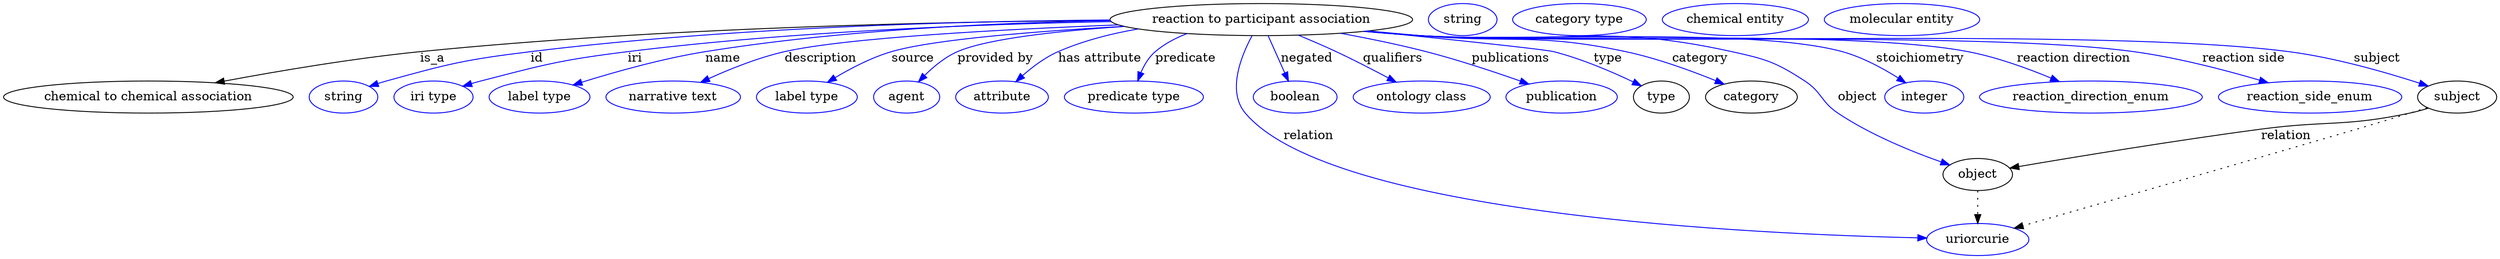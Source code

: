 digraph {
	graph [bb="0,0,2794.7,283"];
	node [label="\N"];
	"reaction to participant association"	[height=0.5,
		label="reaction to participant association",
		pos="1411.5,265",
		width=4.7121];
	"chemical to chemical association"	[height=0.5,
		pos="162.49,178",
		width=4.5135];
	"reaction to participant association" -> "chemical to chemical association"	[label=is_a,
		lp="481.49,221.5",
		pos="e,237.66,194.02 1241.8,264.1 1052.5,262.73 737.35,256.02 467.49,229 392.76,221.52 308.58,207.27 247.62,195.9"];
	id	[color=blue,
		height=0.5,
		label=string,
		pos="381.49,178",
		width=1.0652];
	"reaction to participant association" -> id	[color=blue,
		label=id,
		lp="598.49,221.5",
		pos="e,410.47,190 1241.6,264.57 1075.3,263.29 815.13,256.38 591.49,229 518.55,220.07 500.29,215.65 429.49,196 426.38,195.14 423.18,194.17 \
419.98,193.16",
		style=solid];
	iri	[color=blue,
		height=0.5,
		label="iri type",
		pos="482.49,178",
		width=1.2277];
	"reaction to participant association" -> iri	[color=blue,
		label=iri,
		lp="708.49,221.5",
		pos="e,515.4,190.19 1243.2,262.73 1098.7,259.96 885.23,251.89 700.49,229 626.27,219.8 607.87,214.78 535.49,196 532.11,195.12 528.63,194.16 \
525.15,193.14",
		style=solid];
	name	[color=blue,
		height=0.5,
		label="label type",
		pos="601.49,178",
		width=1.5707];
	"reaction to participant association" -> name	[color=blue,
		label=name,
		lp="807.49,221.5",
		pos="e,639.1,191.57 1242,263.92 1115.9,261.58 940.01,253.51 787.49,229 739.45,221.28 685.93,206.19 648.68,194.59",
		style=solid];
	description	[color=blue,
		height=0.5,
		label="narrative text",
		pos="751.49,178",
		width=2.0943];
	"reaction to participant association" -> description	[color=blue,
		label=description,
		lp="916.99,221.5",
		pos="e,782.2,194.46 1251.2,259.06 1120,253.98 945.25,244.59 876.49,229 847,222.32 815.41,209.63 791.36,198.7",
		style=solid];
	source	[color=blue,
		height=0.5,
		label="label type",
		pos="901.49,178",
		width=1.5707];
	"reaction to participant association" -> source	[color=blue,
		label=source,
		lp="1020.5,221.5",
		pos="e,924.56,194.53 1257.4,257.39 1160.2,251.99 1044.2,242.93 996.49,229 974.24,222.5 951.2,210.52 933.38,199.92",
		style=solid];
	"provided by"	[color=blue,
		height=0.5,
		label=agent,
		pos="1013.5,178",
		width=1.0291];
	"reaction to participant association" -> "provided by"	[color=blue,
		label="provided by",
		lp="1113,221.5",
		pos="e,1026.7,194.99 1257.7,257.29 1183.7,252.24 1104,243.6 1070.5,229 1056.6,222.96 1043.8,212.29 1033.7,202.35",
		style=solid];
	"has attribute"	[color=blue,
		height=0.5,
		label=attribute,
		pos="1120.5,178",
		width=1.4443];
	"reaction to participant association" -> "has attribute"	[color=blue,
		label="has attribute",
		lp="1230.5,221.5",
		pos="e,1136,195.2 1273.2,254.48 1242.8,249.21 1211.4,241.18 1183.5,229 1168.9,222.62 1154.7,211.97 1143.6,202.14",
		style=solid];
	predicate	[color=blue,
		height=0.5,
		label="predicate type",
		pos="1268.5,178",
		width=2.1665];
	"reaction to participant association" -> predicate	[color=blue,
		label=predicate,
		lp="1326.5,221.5",
		pos="e,1272.8,196.07 1328.2,249.3 1315.3,244.37 1302.8,237.79 1292.5,229 1285.2,222.84 1280,213.98 1276.3,205.43",
		style=solid];
	relation	[color=blue,
		height=0.5,
		label=uriorcurie,
		pos="2213.5,18",
		width=1.5887];
	"reaction to participant association" -> relation	[color=blue,
		label=relation,
		lp="1463.5,134.5",
		pos="e,2156.4,19.718 1401,246.72 1388.8,224.12 1372.8,184.52 1393.5,160 1490,45.483 1968.1,23.973 2146.4,19.934",
		style=solid];
	negated	[color=blue,
		height=0.5,
		label=boolean,
		pos="1449.5,178",
		width=1.2999];
	"reaction to participant association" -> negated	[color=blue,
		label=negated,
		lp="1462.5,221.5",
		pos="e,1441.9,195.89 1419.2,246.8 1424.5,234.85 1431.7,218.72 1437.8,205.18",
		style=solid];
	qualifiers	[color=blue,
		height=0.5,
		label="ontology class",
		pos="1590.5,178",
		width=2.1304];
	"reaction to participant association" -> qualifiers	[color=blue,
		label=qualifiers,
		lp="1559,221.5",
		pos="e,1562.1,194.77 1453.3,247.46 1466.8,241.85 1481.9,235.39 1495.5,229 1514.7,219.96 1535.6,209.07 1552.9,199.76",
		style=solid];
	publications	[color=blue,
		height=0.5,
		label=publication,
		pos="1747.5,178",
		width=1.7332];
	"reaction to participant association" -> publications	[color=blue,
		label=publications,
		lp="1691.5,221.5",
		pos="e,1711,192.61 1500.5,249.64 1531.1,244.04 1565.5,237.03 1596.5,229 1632.2,219.76 1671.7,206.57 1701.3,196.06",
		style=solid];
	type	[height=0.5,
		pos="1859.5,178",
		width=0.86659];
	"reaction to participant association" -> type	[color=blue,
		label=type,
		lp="1800.5,221.5",
		pos="e,1837.2,190.61 1530.5,252.11 1620.1,243.03 1729.2,231.64 1739.5,229 1770.6,221.03 1804.2,206.46 1828,195.1",
		style=solid];
	category	[height=0.5,
		pos="1960.5,178",
		width=1.4263];
	"reaction to participant association" -> category	[color=blue,
		label=category,
		lp="1904,221.5",
		pos="e,1930,192.53 1531.8,252.3 1551.4,250.47 1571.5,248.64 1590.5,247 1692.6,238.15 1720.2,250.43 1820.5,229 1855.3,221.57 1893.1,207.66 \
1920.7,196.39",
		style=solid];
	object	[height=0.5,
		pos="2213.5,91",
		width=1.0832];
	"reaction to participant association" -> object	[color=blue,
		label=object,
		lp="2078.5,178",
		pos="e,2181.9,101.73 1529.9,252.03 1550.1,250.2 1570.9,248.44 1590.5,247 1745.4,235.65 1787.9,262.77 1939.5,229 1977.4,220.55 1988.1,\
217.5 2020.5,196 2039.3,183.48 2037.8,172.72 2056.5,160 2092.7,135.41 2139.2,116.61 2172.2,105.07",
		style=solid];
	stoichiometry	[color=blue,
		height=0.5,
		label=integer,
		pos="2153.5,178",
		width=1.2277];
	"reaction to participant association" -> stoichiometry	[color=blue,
		label=stoichiometry,
		lp="2149,221.5",
		pos="e,2132.8,193.9 1528.4,251.94 1549.1,250.08 1570.4,248.34 1590.5,247 1695,240.05 1960.5,256.74 2061.5,229 2083.9,222.85 2106.8,210.39 \
2124.2,199.45",
		style=solid];
	"reaction direction"	[color=blue,
		height=0.5,
		label=reaction_direction_enum,
		pos="2340.5,178",
		width=3.4664];
	"reaction to participant association" -> "reaction direction"	[color=blue,
		label="reaction direction",
		lp="2321,221.5",
		pos="e,2305.1,195.39 1527.9,251.83 1548.7,249.97 1570.2,248.26 1590.5,247 1726.3,238.56 2068.8,254.5 2202.5,229 2234.6,222.88 2269.2,\
210.34 2295.7,199.35",
		style=solid];
	"reaction side"	[color=blue,
		height=0.5,
		label=reaction_side_enum,
		pos="2585.5,178",
		width=2.8525];
	"reaction to participant association" -> "reaction side"	[color=blue,
		label="reaction side",
		lp="2511,221.5",
		pos="e,2538.7,194.06 1526.9,251.8 1548.1,249.92 1569.9,248.21 1590.5,247 1767.6,236.61 2212.7,252.97 2388.5,229 2436.7,222.43 2490.1,\
208.44 2529.1,196.93",
		style=solid];
	subject	[height=0.5,
		pos="2750.5,178",
		width=1.2277];
	"reaction to participant association" -> subject	[color=blue,
		label=subject,
		lp="2660.5,221.5",
		pos="e,2717.9,190.41 1526.9,251.73 1548.1,249.86 1569.9,248.17 1590.5,247 1806,234.79 2347.4,256.61 2561.5,229 2612.9,222.36 2670.3,205.83 \
2708.2,193.58",
		style=solid];
	association_type	[color=blue,
		height=0.5,
		label=string,
		pos="1637.5,265",
		width=1.0652];
	association_category	[color=blue,
		height=0.5,
		label="category type",
		pos="1768.5,265",
		width=2.0762];
	object -> relation	[pos="e,2213.5,36.029 2213.5,72.813 2213.5,64.789 2213.5,55.047 2213.5,46.069",
		style=dotted];
	"chemical to chemical association_object"	[color=blue,
		height=0.5,
		label="chemical entity",
		pos="1943.5,265",
		width=2.2748];
	subject -> relation	[pos="e,2254.4,30.731 2716.9,166.1 2710.4,164.05 2703.8,161.94 2697.5,160 2648.3,144.81 2635.9,141.49 2586.5,127 2471.3,93.191 2335.8,\
54.144 2264,33.517",
		style=dotted];
	subject -> object	[label=relation,
		lp="2558.5,134.5",
		pos="e,2249.5,98.276 2718.3,165.51 2711.5,163.42 2704.3,161.44 2697.5,160 2624.5,144.52 2604.5,151.82 2530.5,142 2433.9,129.18 2321.3,\
110.54 2259.7,100.02"];
	"reaction to participant association_subject"	[color=blue,
		height=0.5,
		label="molecular entity",
		pos="2130.5,265",
		width=2.4192];
}
